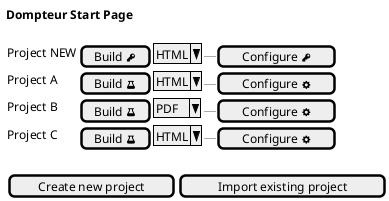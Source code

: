 @startuml
salt
{
<b>Dompteur Start Page
    .
    {
        Project NEW | [Build <&key>] | ^HTML^ | --- | [ Configure <&key> ]
        Project A | [Build <&beaker>] | ^HTML^ | --- | [ Configure <&cog> ]
        Project B | [Build <&beaker>] | ^PDF ^ | --- | [ Configure <&cog> ]
        Project C | [Build <&beaker>] | ^HTML^ | --- | [ Configure <&cog> ]
    }
    .
    {
        [ Create new project ] | [ Import existing project ]
    }
}
@enduml